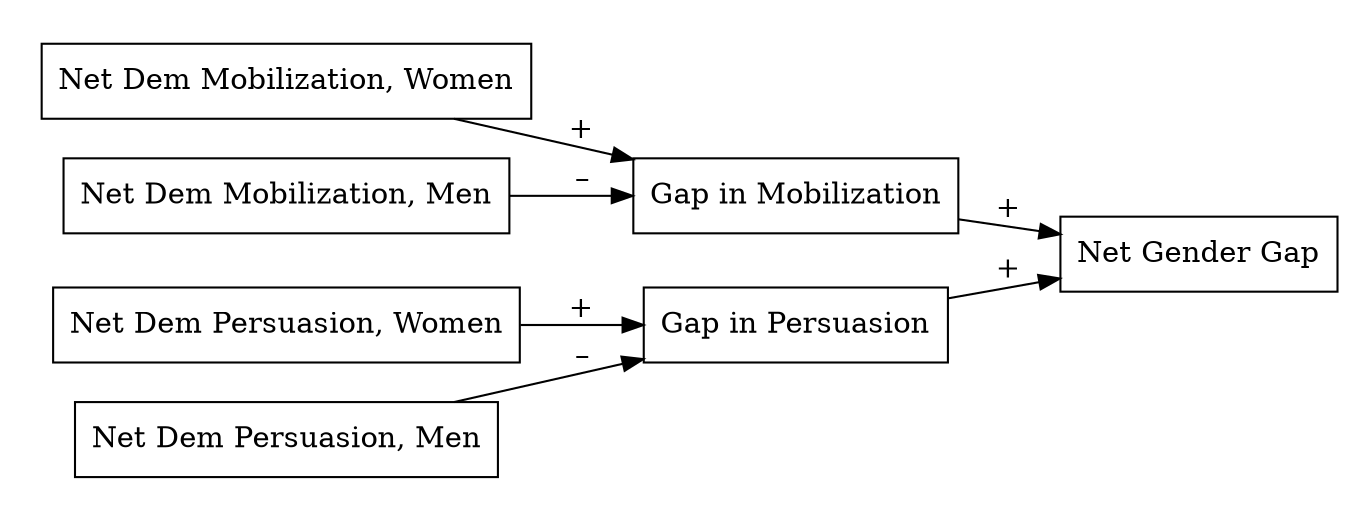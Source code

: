 
digraph {

  center = 1
  rankdir = LR
  // node [fontname = "Minion Pro" shape = record]
    node [shape = record]

  subgraph cluster_d {
    style = filled
    color = white
    ndmw [label="Net Dem Mobilization, Women"]
    ndmm [label = "Net Dem Mobilization, Men"]
    gm [label = "Gap in Mobilization"]
  }

  subgraph cluster_r {
    style = filled
    color = white
    ndpw [label="Net Dem Persuasion, Women"]
    ndpm [label = "Net Dem Persuasion, Men"]
    gp [label = "Gap in Persuasion"]
  }

  ndv [label = "Net Gender Gap"]

  ndmw -> gm [label = "+"]
  ndmm -> gm [label = "–"]

  ndpw -> gp [label = "+"]
  ndpm -> gp [label = "–"]

  {gm, gp} -> ndv [label = "+"]
  
        
}
